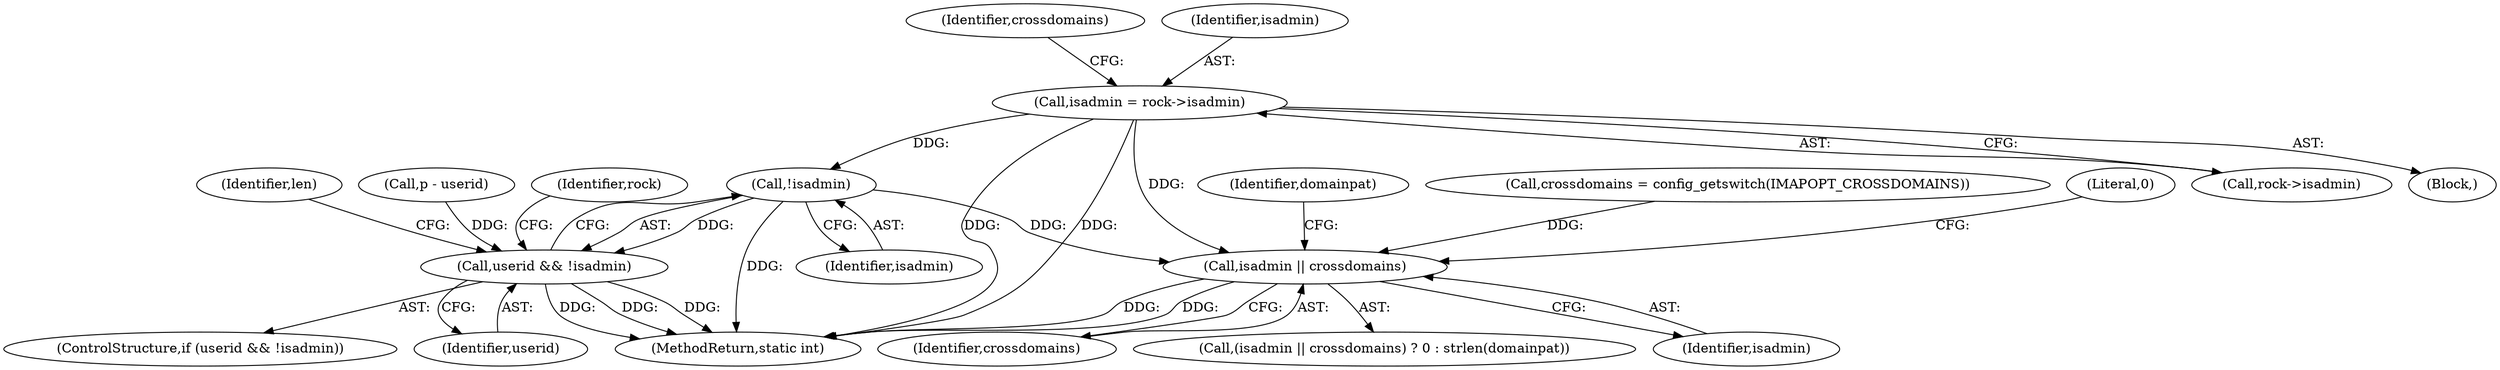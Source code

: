 digraph "0_cyrus-imapd_6bd33275368edfa71ae117de895488584678ac79@pointer" {
"1000139" [label="(Call,isadmin = rock->isadmin)"];
"1000442" [label="(Call,!isadmin)"];
"1000440" [label="(Call,userid && !isadmin)"];
"1000676" [label="(Call,isadmin || crossdomains)"];
"1000439" [label="(ControlStructure,if (userid && !isadmin))"];
"1000442" [label="(Call,!isadmin)"];
"1000678" [label="(Identifier,crossdomains)"];
"1000681" [label="(Identifier,domainpat)"];
"1000141" [label="(Call,rock->isadmin)"];
"1000772" [label="(MethodReturn,static int)"];
"1000443" [label="(Identifier,isadmin)"];
"1000146" [label="(Identifier,crossdomains)"];
"1000145" [label="(Call,crossdomains = config_getswitch(IMAPOPT_CROSSDOMAINS))"];
"1000621" [label="(Identifier,len)"];
"1000675" [label="(Call,(isadmin || crossdomains) ? 0 : strlen(domainpat))"];
"1000441" [label="(Identifier,userid)"];
"1000277" [label="(Call,p - userid)"];
"1000676" [label="(Call,isadmin || crossdomains)"];
"1000440" [label="(Call,userid && !isadmin)"];
"1000447" [label="(Identifier,rock)"];
"1000140" [label="(Identifier,isadmin)"];
"1000679" [label="(Literal,0)"];
"1000139" [label="(Call,isadmin = rock->isadmin)"];
"1000677" [label="(Identifier,isadmin)"];
"1000131" [label="(Block,)"];
"1000139" -> "1000131"  [label="AST: "];
"1000139" -> "1000141"  [label="CFG: "];
"1000140" -> "1000139"  [label="AST: "];
"1000141" -> "1000139"  [label="AST: "];
"1000146" -> "1000139"  [label="CFG: "];
"1000139" -> "1000772"  [label="DDG: "];
"1000139" -> "1000772"  [label="DDG: "];
"1000139" -> "1000442"  [label="DDG: "];
"1000139" -> "1000676"  [label="DDG: "];
"1000442" -> "1000440"  [label="AST: "];
"1000442" -> "1000443"  [label="CFG: "];
"1000443" -> "1000442"  [label="AST: "];
"1000440" -> "1000442"  [label="CFG: "];
"1000442" -> "1000772"  [label="DDG: "];
"1000442" -> "1000440"  [label="DDG: "];
"1000442" -> "1000676"  [label="DDG: "];
"1000440" -> "1000439"  [label="AST: "];
"1000440" -> "1000441"  [label="CFG: "];
"1000441" -> "1000440"  [label="AST: "];
"1000447" -> "1000440"  [label="CFG: "];
"1000621" -> "1000440"  [label="CFG: "];
"1000440" -> "1000772"  [label="DDG: "];
"1000440" -> "1000772"  [label="DDG: "];
"1000440" -> "1000772"  [label="DDG: "];
"1000277" -> "1000440"  [label="DDG: "];
"1000676" -> "1000675"  [label="AST: "];
"1000676" -> "1000677"  [label="CFG: "];
"1000676" -> "1000678"  [label="CFG: "];
"1000677" -> "1000676"  [label="AST: "];
"1000678" -> "1000676"  [label="AST: "];
"1000679" -> "1000676"  [label="CFG: "];
"1000681" -> "1000676"  [label="CFG: "];
"1000676" -> "1000772"  [label="DDG: "];
"1000676" -> "1000772"  [label="DDG: "];
"1000145" -> "1000676"  [label="DDG: "];
}
